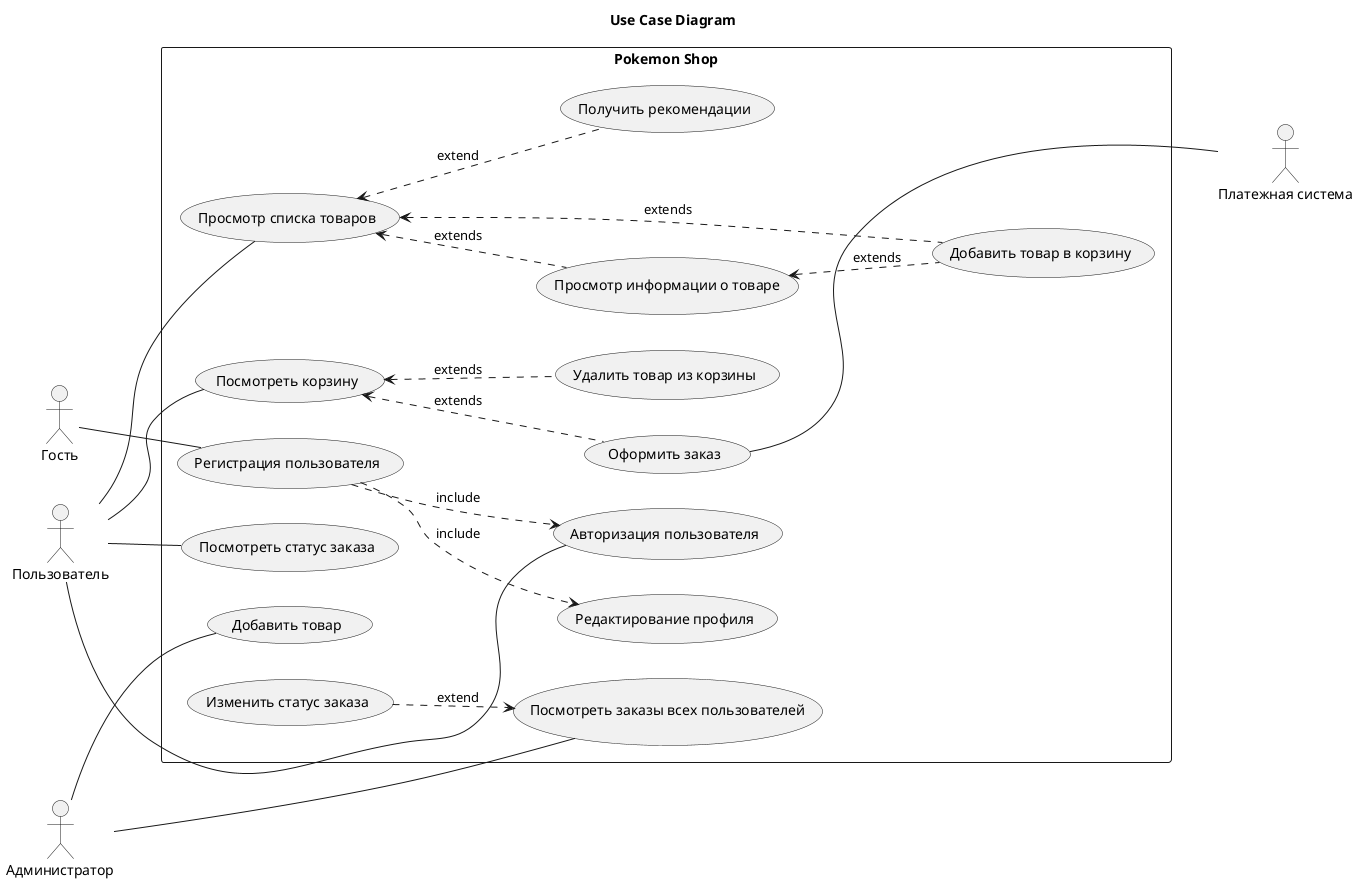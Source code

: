 @startuml usecase
left to right direction
' skinparam linetype polyline
skinparam packageStyle rectangle
title "Use Case Diagram"

actor "Платежная система" as PaymentSystem
actor "Гость" as Guest
actor "Пользователь" as User
actor "Администратор" as Admin

rectangle "Pokemon Shop" as App {
    usecase "Регистрация пользователя" as Registration
    usecase "Редактирование профиля" as EditProfile
    usecase "Авторизация пользователя" as Authorization
    usecase "Просмотр списка товаров" as ViewProducts
    usecase "Просмотр информации о товаре" as ViewProductInfo
    usecase "Добавить товар в корзину" as AddToCart
    usecase "Посмотреть корзину" as ViewCart
    usecase "Удалить товар из корзины" as DeleteFromCart
    usecase "Оформить заказ" as Checkout
    usecase "Посмотреть статус заказа" as ViewMyOrders
    usecase "Посмотреть заказы всех пользователей" as ViewUsersOrders
    usecase "Добавить товар" as AddItem
    usecase "Получить рекомендации" as GetRecomendations
    usecase "Изменить статус заказа" as ChangeOrderStatus

    (AddToCart) .up.> (ViewProducts) : extends
    (AddToCart) .up.> (ViewProductInfo) : extends
    (ViewProductInfo) .up.> (ViewProducts) : extends
    (DeleteFromCart) .up.> (ViewCart) : extends
    (Checkout) .up.> (ViewCart) : extends
    (Registration) ..> (Authorization) : include
    (Registration) ..> (EditProfile) : include
    (GetRecomendations) .up.> (ViewProducts) : extend
    (ChangeOrderStatus) ..> (ViewUsersOrders) : extend

    PaymentSystem -up-- Checkout

    Guest -- Registration

    User -- Authorization
    User -- ViewProducts
    User -- ViewCart
    User -- ViewMyOrders


    Admin -- ViewUsersOrders
    Admin -- AddItem

}

@enduml